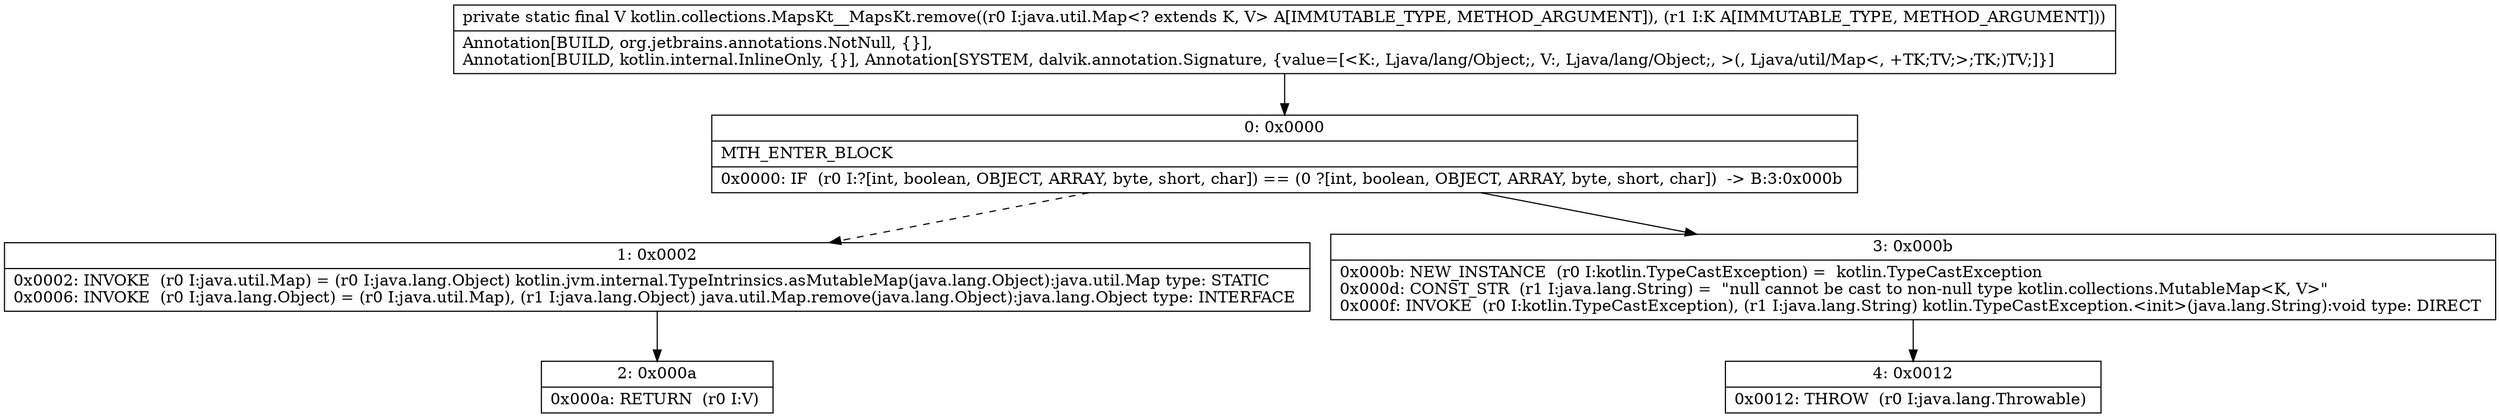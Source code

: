 digraph "CFG forkotlin.collections.MapsKt__MapsKt.remove(Ljava\/util\/Map;Ljava\/lang\/Object;)Ljava\/lang\/Object;" {
Node_0 [shape=record,label="{0\:\ 0x0000|MTH_ENTER_BLOCK\l|0x0000: IF  (r0 I:?[int, boolean, OBJECT, ARRAY, byte, short, char]) == (0 ?[int, boolean, OBJECT, ARRAY, byte, short, char])  \-\> B:3:0x000b \l}"];
Node_1 [shape=record,label="{1\:\ 0x0002|0x0002: INVOKE  (r0 I:java.util.Map) = (r0 I:java.lang.Object) kotlin.jvm.internal.TypeIntrinsics.asMutableMap(java.lang.Object):java.util.Map type: STATIC \l0x0006: INVOKE  (r0 I:java.lang.Object) = (r0 I:java.util.Map), (r1 I:java.lang.Object) java.util.Map.remove(java.lang.Object):java.lang.Object type: INTERFACE \l}"];
Node_2 [shape=record,label="{2\:\ 0x000a|0x000a: RETURN  (r0 I:V) \l}"];
Node_3 [shape=record,label="{3\:\ 0x000b|0x000b: NEW_INSTANCE  (r0 I:kotlin.TypeCastException) =  kotlin.TypeCastException \l0x000d: CONST_STR  (r1 I:java.lang.String) =  \"null cannot be cast to non\-null type kotlin.collections.MutableMap\<K, V\>\" \l0x000f: INVOKE  (r0 I:kotlin.TypeCastException), (r1 I:java.lang.String) kotlin.TypeCastException.\<init\>(java.lang.String):void type: DIRECT \l}"];
Node_4 [shape=record,label="{4\:\ 0x0012|0x0012: THROW  (r0 I:java.lang.Throwable) \l}"];
MethodNode[shape=record,label="{private static final V kotlin.collections.MapsKt__MapsKt.remove((r0 I:java.util.Map\<? extends K, V\> A[IMMUTABLE_TYPE, METHOD_ARGUMENT]), (r1 I:K A[IMMUTABLE_TYPE, METHOD_ARGUMENT]))  | Annotation[BUILD, org.jetbrains.annotations.NotNull, \{\}], \lAnnotation[BUILD, kotlin.internal.InlineOnly, \{\}], Annotation[SYSTEM, dalvik.annotation.Signature, \{value=[\<K:, Ljava\/lang\/Object;, V:, Ljava\/lang\/Object;, \>(, Ljava\/util\/Map\<, +TK;TV;\>;TK;)TV;]\}]\l}"];
MethodNode -> Node_0;
Node_0 -> Node_1[style=dashed];
Node_0 -> Node_3;
Node_1 -> Node_2;
Node_3 -> Node_4;
}

